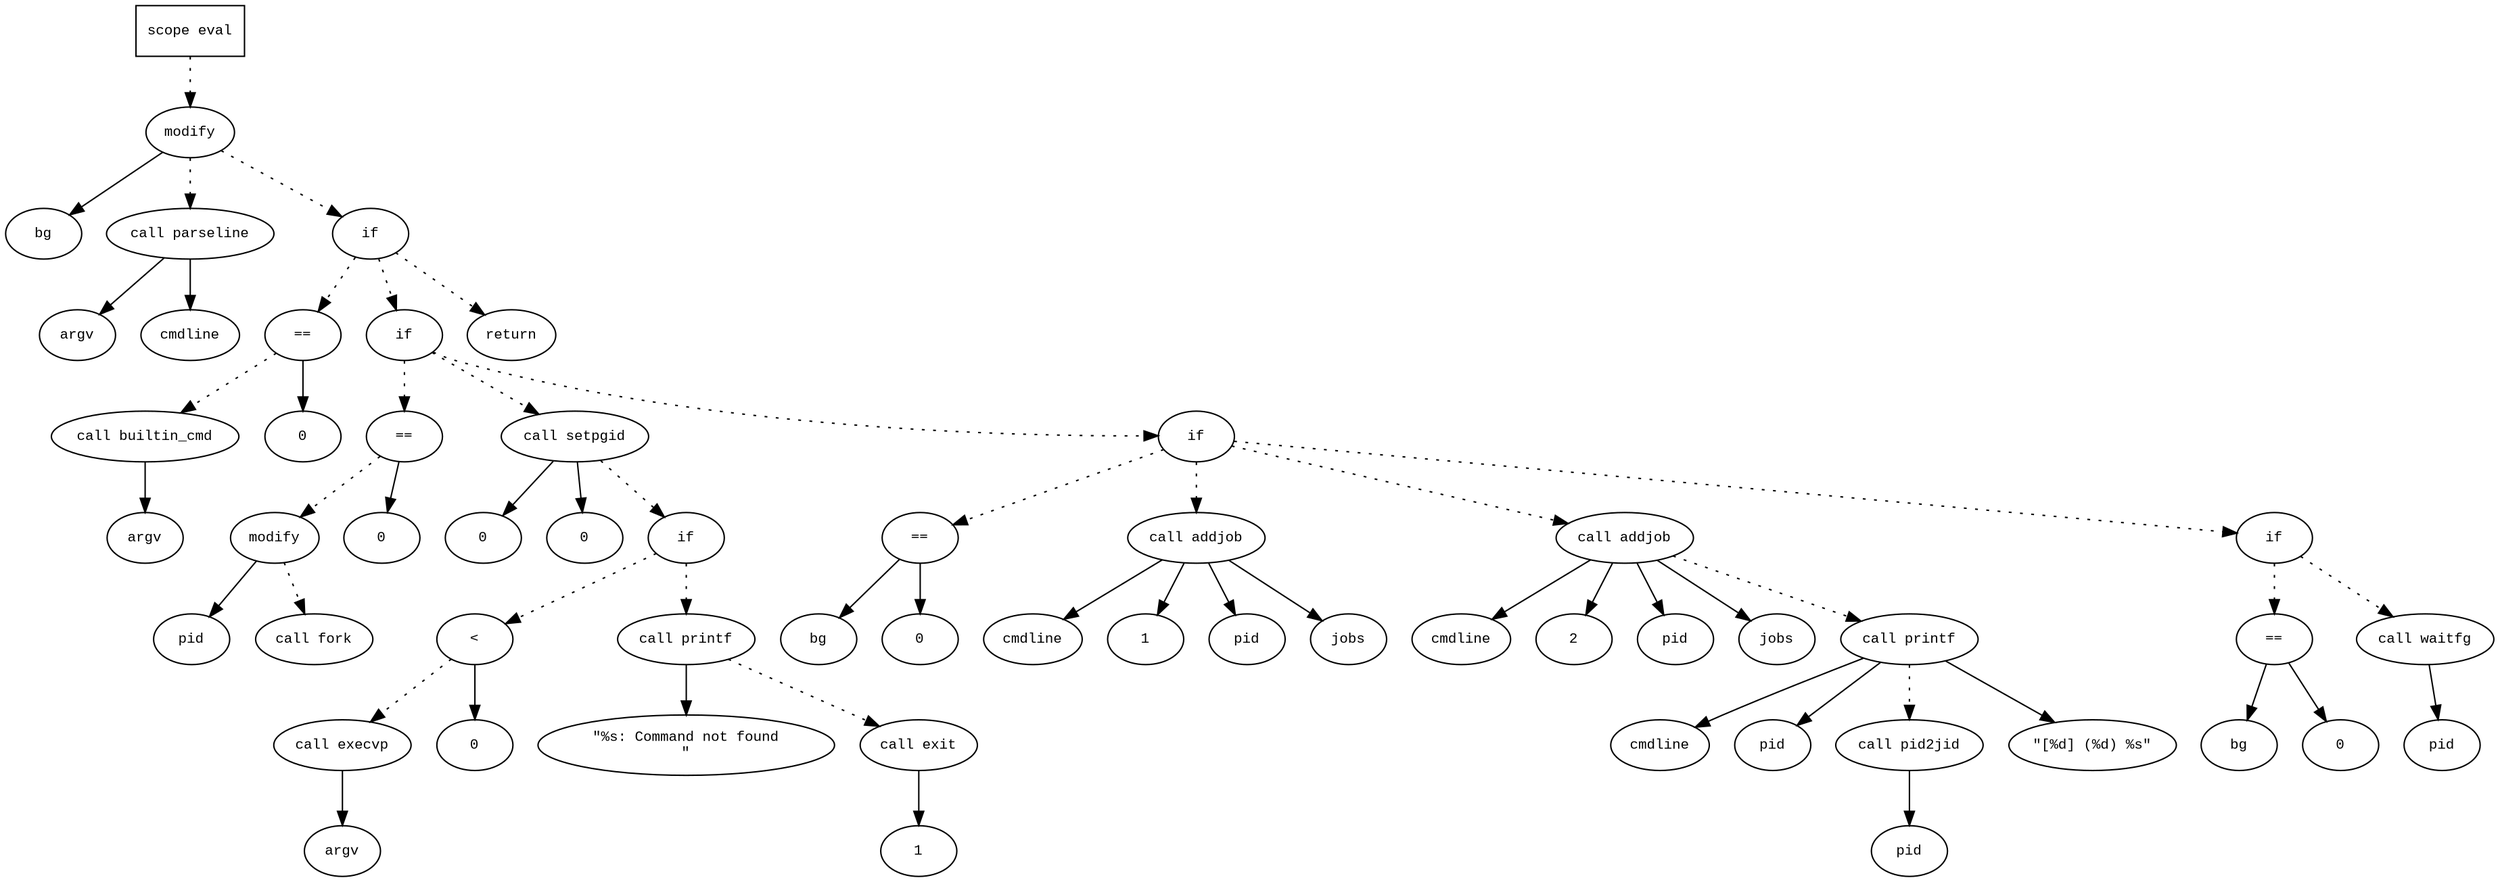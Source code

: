 digraph AST {
  graph [fontname="Times New Roman",fontsize=10];
  node  [fontname="Courier New",fontsize=10];
  edge  [fontname="Times New Roman",fontsize=10];

  node1 [label="scope eval",shape=box];
  node2 [label="modify",shape=ellipse];
  node3 [label="bg",shape=ellipse];
  node2 -> node3;
  node4 [label="call parseline",shape=ellipse];
  node5 [label="argv",shape=ellipse];
  node4 -> node5;
  node6 [label="cmdline",shape=ellipse];
  node4 -> node6;
  node2 -> node4 [style=dotted];
  node1 -> node2 [style=dotted];
  node7 [label="if",shape=ellipse];
  node2 -> node7 [style=dotted];
  node8 [label="==",shape=ellipse];
  node9 [label="call builtin_cmd",shape=ellipse];
  node10 [label="argv",shape=ellipse];
  node9 -> node10;
  node8 -> node9 [style=dotted];
  node11 [label="0",shape=ellipse];
  node8 -> node11;
  node7 -> node8 [style=dotted];
  node12 [label="if",shape=ellipse];
  node7 -> node12 [style=dotted];
  node13 [label="==",shape=ellipse];
  node14 [label="modify",shape=ellipse];
  node15 [label="pid",shape=ellipse];
  node14 -> node15;
  node16 [label="call fork",shape=ellipse];
  node14 -> node16 [style=dotted];
  node13 -> node14 [style=dotted];
  node17 [label="0",shape=ellipse];
  node13 -> node17;
  node12 -> node13 [style=dotted];
  node18 [label="call setpgid",shape=ellipse];
  node19 [label="0",shape=ellipse];
  node18 -> node19;
  node20 [label="0",shape=ellipse];
  node18 -> node20;
  node12 -> node18 [style=dotted];
  node21 [label="if",shape=ellipse];
  node18 -> node21 [style=dotted];
  node22 [label="<",shape=ellipse];
  node23 [label="call execvp",shape=ellipse];
  node24 [label="argv",shape=ellipse];
  node23 -> node24;
  node22 -> node23 [style=dotted];
  node25 [label="0",shape=ellipse];
  node22 -> node25;
  node21 -> node22 [style=dotted];
  node26 [label="call printf",shape=ellipse];
  node27 [label="\"%s: Command not found
\"",shape=ellipse];
  node26 -> node27;
  node21 -> node26 [style=dotted];
  node28 [label="call exit",shape=ellipse];
  node29 [label="1",shape=ellipse];
  node28 -> node29;
  node26 -> node28 [style=dotted];
  node30 [label="if",shape=ellipse];
  node12 -> node30 [style=dotted];
  node31 [label="==",shape=ellipse];
  node32 [label="bg",shape=ellipse];
  node31 -> node32;
  node33 [label="0",shape=ellipse];
  node31 -> node33;
  node30 -> node31 [style=dotted];
  node34 [label="call addjob",shape=ellipse];
  node35 [label="cmdline",shape=ellipse];
  node34 -> node35;
  node36 [label="1",shape=ellipse];
  node34 -> node36;
  node37 [label="pid",shape=ellipse];
  node34 -> node37;
  node38 [label="jobs",shape=ellipse];
  node34 -> node38;
  node30 -> node34 [style=dotted];
  node39 [label="call addjob",shape=ellipse];
  node40 [label="cmdline",shape=ellipse];
  node39 -> node40;
  node41 [label="2",shape=ellipse];
  node39 -> node41;
  node42 [label="pid",shape=ellipse];
  node39 -> node42;
  node43 [label="jobs",shape=ellipse];
  node39 -> node43;
  node30 -> node39 [style=dotted];
  node44 [label="call printf",shape=ellipse];
  node45 [label="cmdline",shape=ellipse];
  node44 -> node45;
  node46 [label="pid",shape=ellipse];
  node44 -> node46;
  node47 [label="call pid2jid",shape=ellipse];
  node48 [label="pid",shape=ellipse];
  node47 -> node48;
  node44 -> node47 [style=dotted];
  node49 [label="\"[%d] (%d) %s\"",shape=ellipse];
  node44 -> node49;
  node39 -> node44 [style=dotted];
  node50 [label="if",shape=ellipse];
  node30 -> node50 [style=dotted];
  node51 [label="==",shape=ellipse];
  node52 [label="bg",shape=ellipse];
  node51 -> node52;
  node53 [label="0",shape=ellipse];
  node51 -> node53;
  node50 -> node51 [style=dotted];
  node54 [label="call waitfg",shape=ellipse];
  node55 [label="pid",shape=ellipse];
  node54 -> node55;
  node50 -> node54 [style=dotted];
  node56 [label="return",shape=ellipse];
  node7 -> node56 [style=dotted];
} 